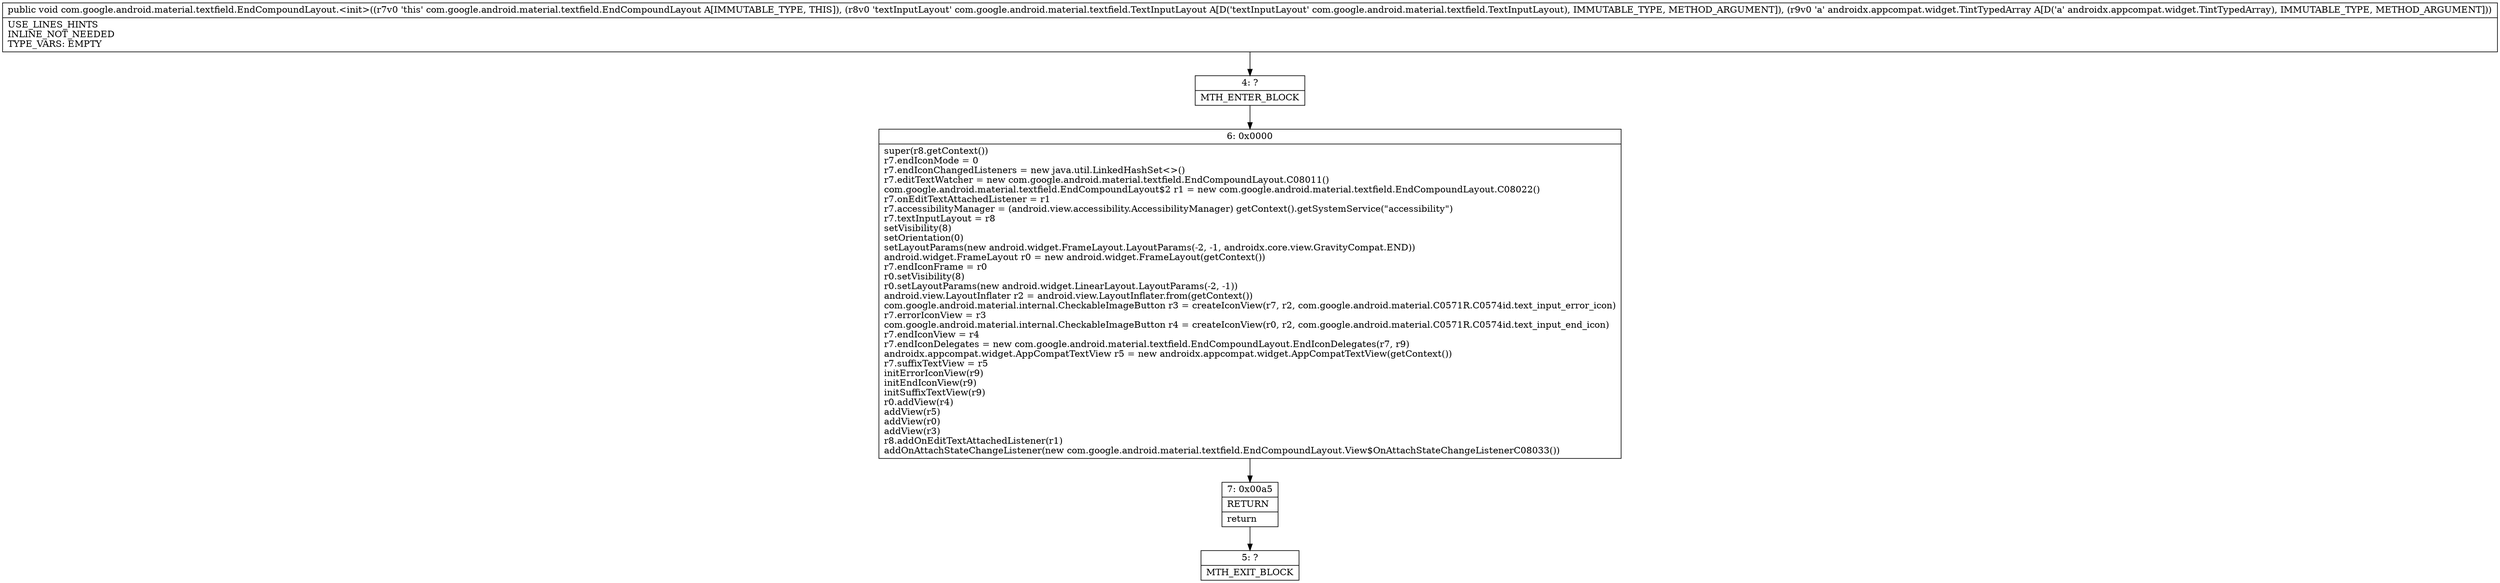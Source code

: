 digraph "CFG forcom.google.android.material.textfield.EndCompoundLayout.\<init\>(Lcom\/google\/android\/material\/textfield\/TextInputLayout;Landroidx\/appcompat\/widget\/TintTypedArray;)V" {
Node_4 [shape=record,label="{4\:\ ?|MTH_ENTER_BLOCK\l}"];
Node_6 [shape=record,label="{6\:\ 0x0000|super(r8.getContext())\lr7.endIconMode = 0\lr7.endIconChangedListeners = new java.util.LinkedHashSet\<\>()\lr7.editTextWatcher = new com.google.android.material.textfield.EndCompoundLayout.C08011()\lcom.google.android.material.textfield.EndCompoundLayout$2 r1 = new com.google.android.material.textfield.EndCompoundLayout.C08022()\lr7.onEditTextAttachedListener = r1\lr7.accessibilityManager = (android.view.accessibility.AccessibilityManager) getContext().getSystemService(\"accessibility\")\lr7.textInputLayout = r8\lsetVisibility(8)\lsetOrientation(0)\lsetLayoutParams(new android.widget.FrameLayout.LayoutParams(\-2, \-1, androidx.core.view.GravityCompat.END))\landroid.widget.FrameLayout r0 = new android.widget.FrameLayout(getContext())\lr7.endIconFrame = r0\lr0.setVisibility(8)\lr0.setLayoutParams(new android.widget.LinearLayout.LayoutParams(\-2, \-1))\landroid.view.LayoutInflater r2 = android.view.LayoutInflater.from(getContext())\lcom.google.android.material.internal.CheckableImageButton r3 = createIconView(r7, r2, com.google.android.material.C0571R.C0574id.text_input_error_icon)\lr7.errorIconView = r3\lcom.google.android.material.internal.CheckableImageButton r4 = createIconView(r0, r2, com.google.android.material.C0571R.C0574id.text_input_end_icon)\lr7.endIconView = r4\lr7.endIconDelegates = new com.google.android.material.textfield.EndCompoundLayout.EndIconDelegates(r7, r9)\landroidx.appcompat.widget.AppCompatTextView r5 = new androidx.appcompat.widget.AppCompatTextView(getContext())\lr7.suffixTextView = r5\linitErrorIconView(r9)\linitEndIconView(r9)\linitSuffixTextView(r9)\lr0.addView(r4)\laddView(r5)\laddView(r0)\laddView(r3)\lr8.addOnEditTextAttachedListener(r1)\laddOnAttachStateChangeListener(new com.google.android.material.textfield.EndCompoundLayout.View$OnAttachStateChangeListenerC08033())\l}"];
Node_7 [shape=record,label="{7\:\ 0x00a5|RETURN\l|return\l}"];
Node_5 [shape=record,label="{5\:\ ?|MTH_EXIT_BLOCK\l}"];
MethodNode[shape=record,label="{public void com.google.android.material.textfield.EndCompoundLayout.\<init\>((r7v0 'this' com.google.android.material.textfield.EndCompoundLayout A[IMMUTABLE_TYPE, THIS]), (r8v0 'textInputLayout' com.google.android.material.textfield.TextInputLayout A[D('textInputLayout' com.google.android.material.textfield.TextInputLayout), IMMUTABLE_TYPE, METHOD_ARGUMENT]), (r9v0 'a' androidx.appcompat.widget.TintTypedArray A[D('a' androidx.appcompat.widget.TintTypedArray), IMMUTABLE_TYPE, METHOD_ARGUMENT]))  | USE_LINES_HINTS\lINLINE_NOT_NEEDED\lTYPE_VARS: EMPTY\l}"];
MethodNode -> Node_4;Node_4 -> Node_6;
Node_6 -> Node_7;
Node_7 -> Node_5;
}

